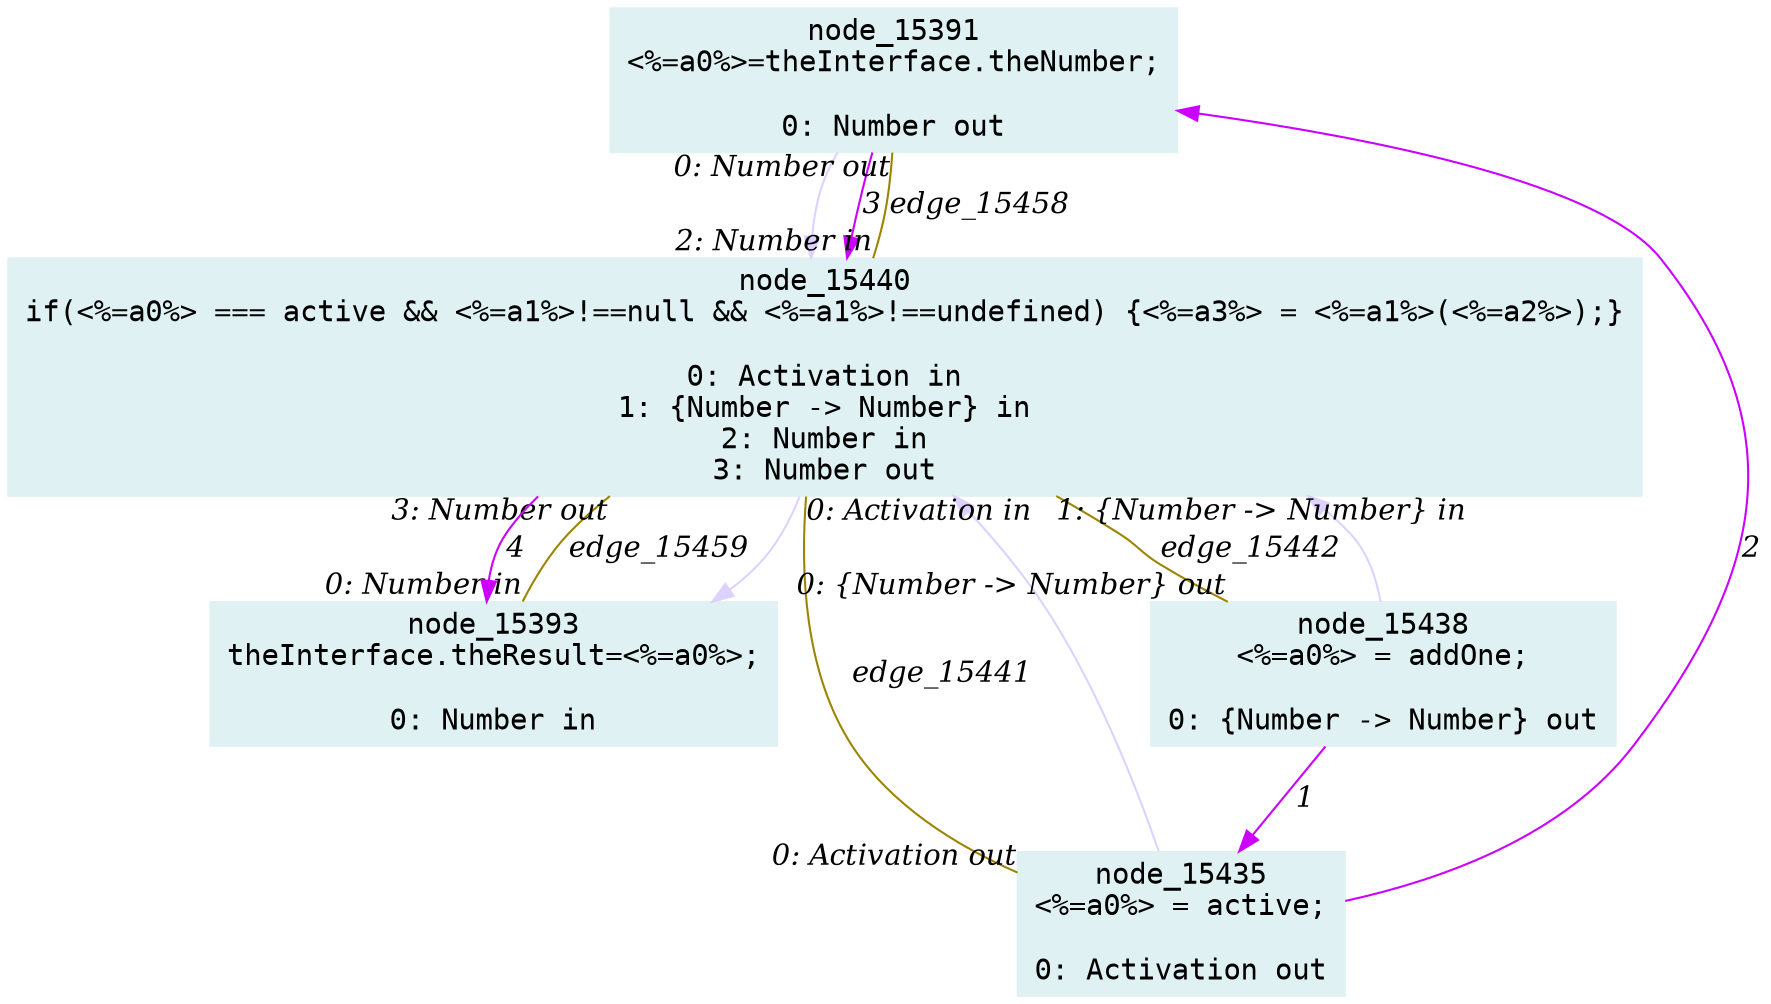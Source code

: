 digraph g{node_15391 [shape="box", style="filled", color="#dff1f2", fontname="Courier", label="node_15391
<%=a0%>=theInterface.theNumber;

0: Number out" ]
node_15393 [shape="box", style="filled", color="#dff1f2", fontname="Courier", label="node_15393
theInterface.theResult=<%=a0%>;

0: Number in" ]
node_15435 [shape="box", style="filled", color="#dff1f2", fontname="Courier", label="node_15435
<%=a0%> = active;

0: Activation out" ]
node_15438 [shape="box", style="filled", color="#dff1f2", fontname="Courier", label="node_15438
<%=a0%> = addOne;

0: {Number -> Number} out" ]
node_15440 [shape="box", style="filled", color="#dff1f2", fontname="Courier", label="node_15440
if(<%=a0%> === active && <%=a1%>!==null && <%=a1%>!==undefined) {<%=a3%> = <%=a1%>(<%=a2%>);}

0: Activation in
1: {Number -> Number} in
2: Number in
3: Number out" ]
node_15440 -> node_15393 [dir=forward, arrowHead=normal, fontname="Times-Italic", arrowsize=1, color="#ddd2ff", label="",  headlabel="", taillabel="" ]
node_15391 -> node_15440 [dir=forward, arrowHead=normal, fontname="Times-Italic", arrowsize=1, color="#ddd2ff", label="",  headlabel="", taillabel="" ]
node_15435 -> node_15440 [dir=forward, arrowHead=normal, fontname="Times-Italic", arrowsize=1, color="#ddd2ff", label="",  headlabel="", taillabel="" ]
node_15438 -> node_15440 [dir=forward, arrowHead=normal, fontname="Times-Italic", arrowsize=1, color="#ddd2ff", label="",  headlabel="", taillabel="" ]
node_15438 -> node_15435 [dir=forward, arrowHead=normal, fontname="Times-Italic", arrowsize=1, color="#cc00ff", label="1",  headlabel="", taillabel="" ]
node_15435 -> node_15391 [dir=forward, arrowHead=normal, fontname="Times-Italic", arrowsize=1, color="#cc00ff", label="2",  headlabel="", taillabel="" ]
node_15391 -> node_15440 [dir=forward, arrowHead=normal, fontname="Times-Italic", arrowsize=1, color="#cc00ff", label="3",  headlabel="", taillabel="" ]
node_15440 -> node_15393 [dir=forward, arrowHead=normal, fontname="Times-Italic", arrowsize=1, color="#cc00ff", label="4",  headlabel="", taillabel="" ]
node_15440 -> node_15435 [dir=none, arrowHead=none, fontname="Times-Italic", arrowsize=1, color="#9d8400", label="edge_15441",  headlabel="0: Activation out", taillabel="0: Activation in" ]
node_15440 -> node_15438 [dir=none, arrowHead=none, fontname="Times-Italic", arrowsize=1, color="#9d8400", label="edge_15442",  headlabel="0: {Number -> Number} out", taillabel="1: {Number -> Number} in" ]
node_15440 -> node_15391 [dir=none, arrowHead=none, fontname="Times-Italic", arrowsize=1, color="#9d8400", label="edge_15458",  headlabel="0: Number out", taillabel="2: Number in" ]
node_15393 -> node_15440 [dir=none, arrowHead=none, fontname="Times-Italic", arrowsize=1, color="#9d8400", label="edge_15459",  headlabel="3: Number out", taillabel="0: Number in" ]
}
